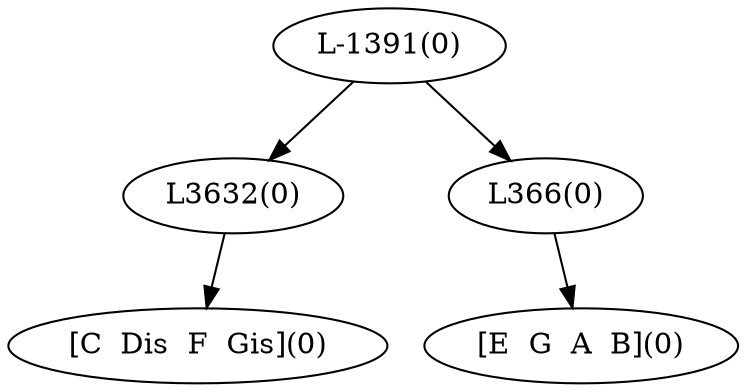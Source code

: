 digraph sample{
"L3632(0)"->"[C  Dis  F  Gis](0)"
"L366(0)"->"[E  G  A  B](0)"
"L-1391(0)"->"L3632(0)"
"L-1391(0)"->"L366(0)"
{rank = min; "L-1391(0)"}
{rank = same; "L3632(0)"; "L366(0)";}
{rank = max; "[C  Dis  F  Gis](0)"; "[E  G  A  B](0)";}
}